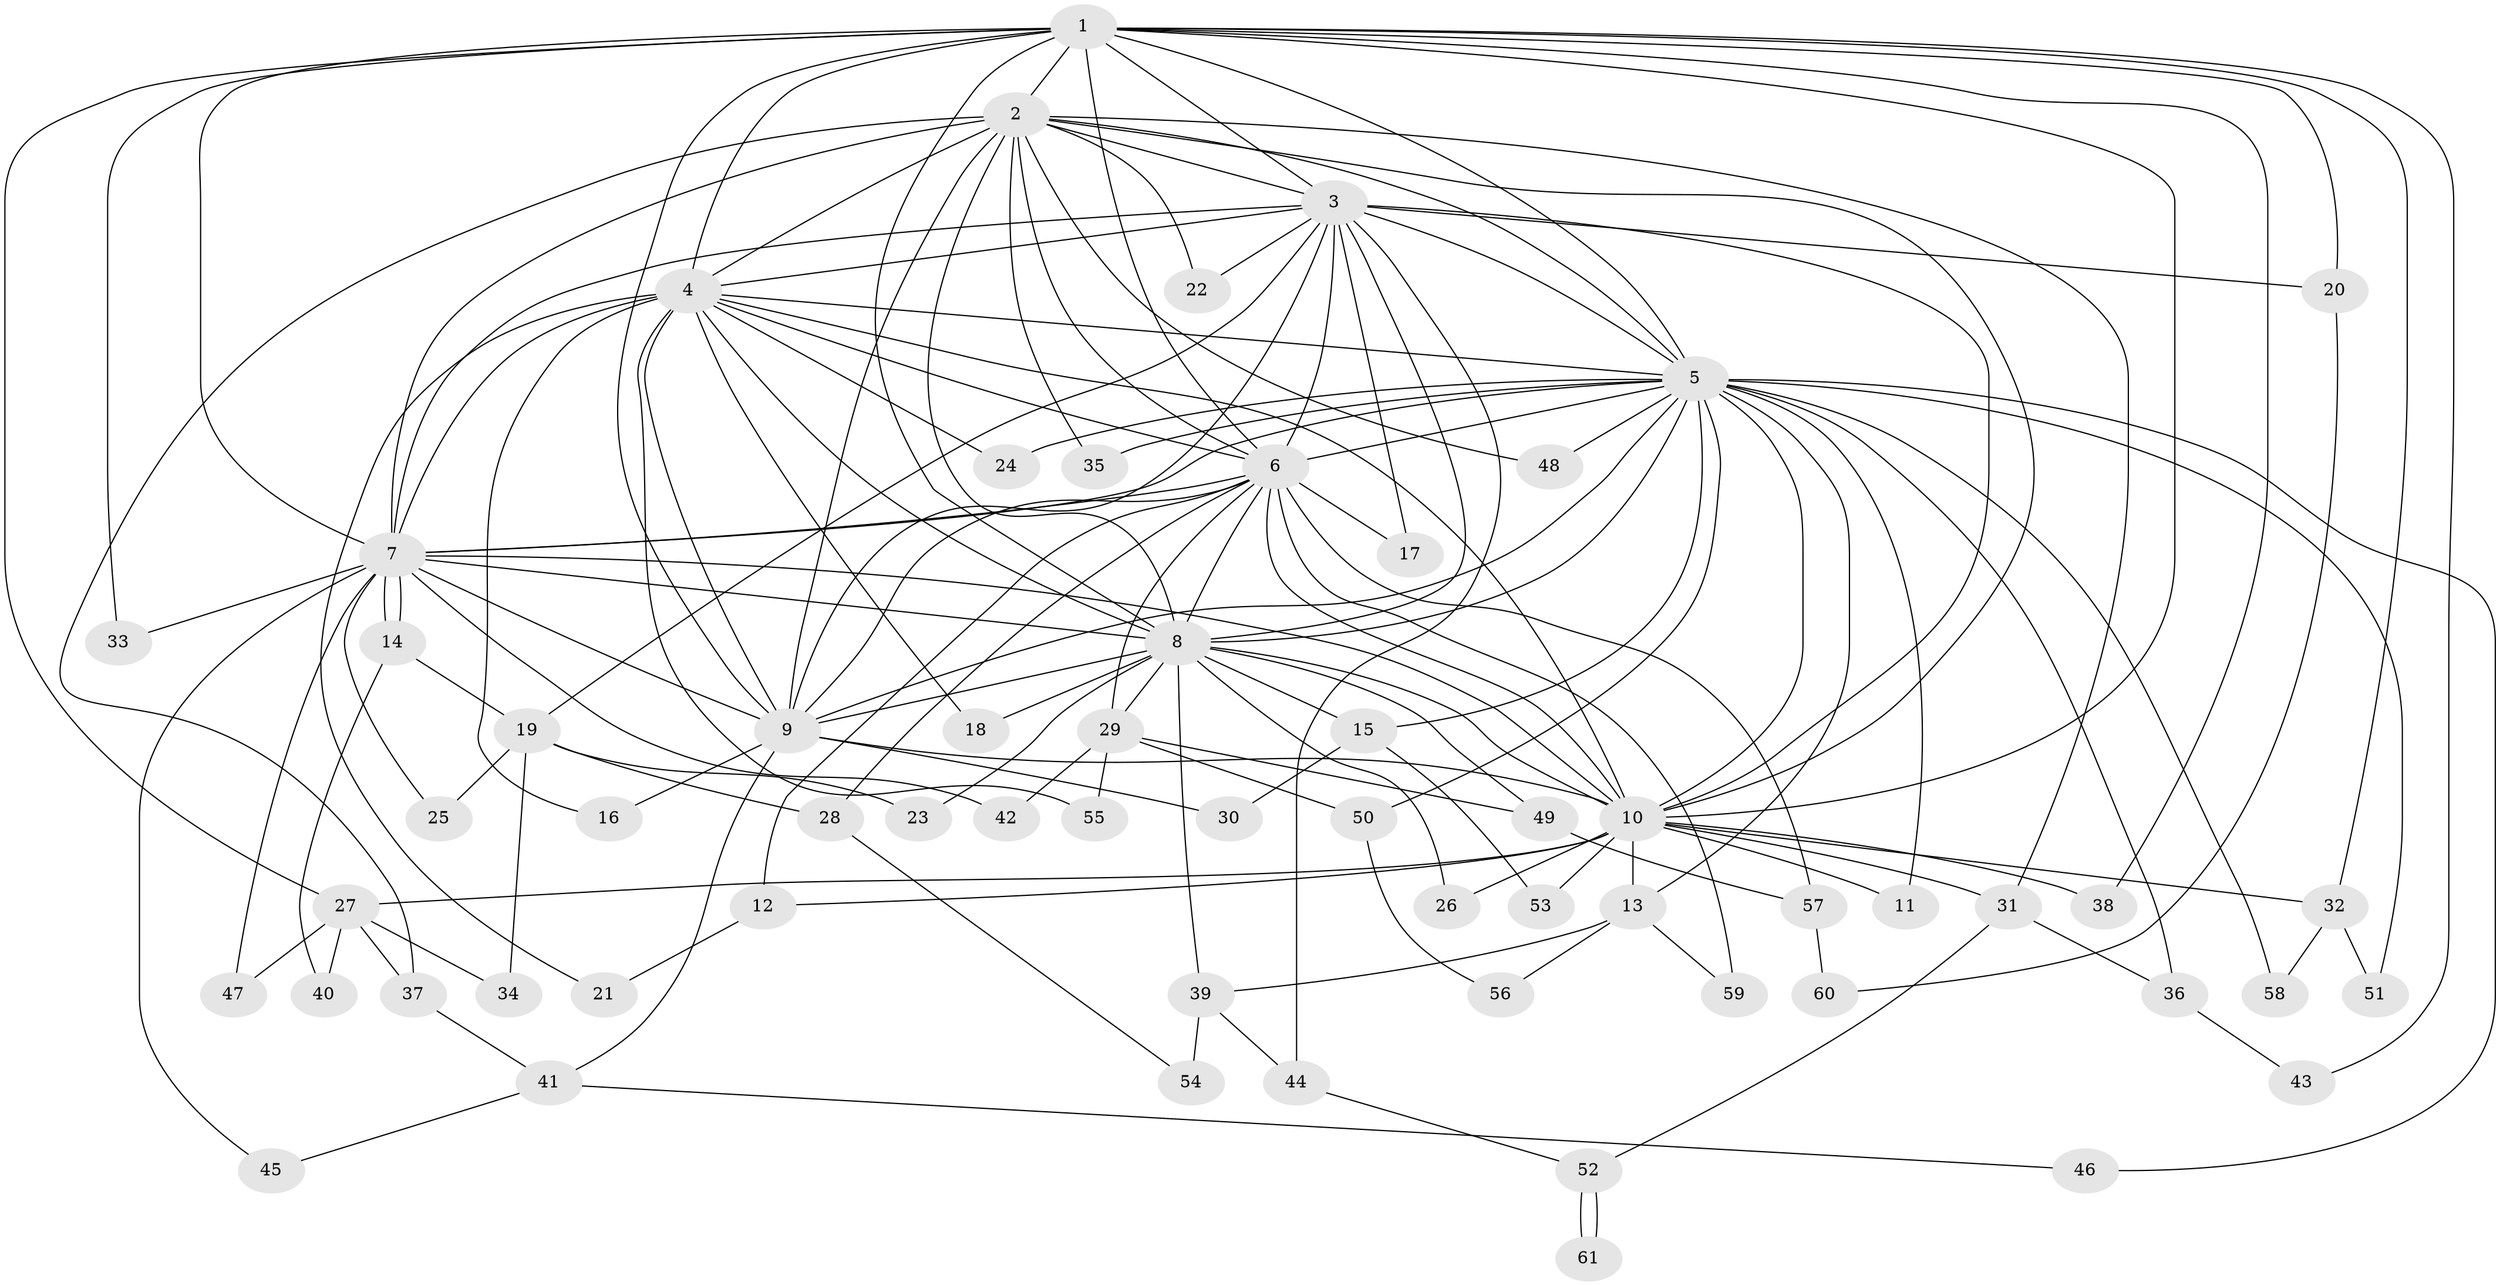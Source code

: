 // coarse degree distribution, {14: 0.04878048780487805, 11: 0.04878048780487805, 12: 0.024390243902439025, 13: 0.024390243902439025, 19: 0.024390243902439025, 16: 0.024390243902439025, 15: 0.024390243902439025, 17: 0.024390243902439025, 2: 0.3902439024390244, 3: 0.12195121951219512, 5: 0.04878048780487805, 4: 0.12195121951219512, 6: 0.04878048780487805, 7: 0.024390243902439025}
// Generated by graph-tools (version 1.1) at 2025/23/03/03/25 07:23:42]
// undirected, 61 vertices, 147 edges
graph export_dot {
graph [start="1"]
  node [color=gray90,style=filled];
  1;
  2;
  3;
  4;
  5;
  6;
  7;
  8;
  9;
  10;
  11;
  12;
  13;
  14;
  15;
  16;
  17;
  18;
  19;
  20;
  21;
  22;
  23;
  24;
  25;
  26;
  27;
  28;
  29;
  30;
  31;
  32;
  33;
  34;
  35;
  36;
  37;
  38;
  39;
  40;
  41;
  42;
  43;
  44;
  45;
  46;
  47;
  48;
  49;
  50;
  51;
  52;
  53;
  54;
  55;
  56;
  57;
  58;
  59;
  60;
  61;
  1 -- 2;
  1 -- 3;
  1 -- 4;
  1 -- 5;
  1 -- 6;
  1 -- 7;
  1 -- 8;
  1 -- 9;
  1 -- 10;
  1 -- 20;
  1 -- 27;
  1 -- 32;
  1 -- 33;
  1 -- 38;
  1 -- 43;
  2 -- 3;
  2 -- 4;
  2 -- 5;
  2 -- 6;
  2 -- 7;
  2 -- 8;
  2 -- 9;
  2 -- 10;
  2 -- 22;
  2 -- 31;
  2 -- 35;
  2 -- 37;
  2 -- 48;
  3 -- 4;
  3 -- 5;
  3 -- 6;
  3 -- 7;
  3 -- 8;
  3 -- 9;
  3 -- 10;
  3 -- 17;
  3 -- 19;
  3 -- 20;
  3 -- 22;
  3 -- 44;
  4 -- 5;
  4 -- 6;
  4 -- 7;
  4 -- 8;
  4 -- 9;
  4 -- 10;
  4 -- 16;
  4 -- 18;
  4 -- 21;
  4 -- 24;
  4 -- 55;
  5 -- 6;
  5 -- 7;
  5 -- 8;
  5 -- 9;
  5 -- 10;
  5 -- 11;
  5 -- 13;
  5 -- 15;
  5 -- 24;
  5 -- 35;
  5 -- 36;
  5 -- 46;
  5 -- 48;
  5 -- 50;
  5 -- 51;
  5 -- 58;
  6 -- 7;
  6 -- 8;
  6 -- 9;
  6 -- 10;
  6 -- 12;
  6 -- 17;
  6 -- 28;
  6 -- 29;
  6 -- 57;
  6 -- 59;
  7 -- 8;
  7 -- 9;
  7 -- 10;
  7 -- 14;
  7 -- 14;
  7 -- 25;
  7 -- 33;
  7 -- 42;
  7 -- 45;
  7 -- 47;
  8 -- 9;
  8 -- 10;
  8 -- 15;
  8 -- 18;
  8 -- 23;
  8 -- 26;
  8 -- 29;
  8 -- 39;
  8 -- 49;
  9 -- 10;
  9 -- 16;
  9 -- 30;
  9 -- 41;
  10 -- 11;
  10 -- 12;
  10 -- 13;
  10 -- 26;
  10 -- 27;
  10 -- 31;
  10 -- 32;
  10 -- 38;
  10 -- 53;
  12 -- 21;
  13 -- 39;
  13 -- 56;
  13 -- 59;
  14 -- 19;
  14 -- 40;
  15 -- 30;
  15 -- 53;
  19 -- 23;
  19 -- 25;
  19 -- 28;
  19 -- 34;
  20 -- 60;
  27 -- 34;
  27 -- 37;
  27 -- 40;
  27 -- 47;
  28 -- 54;
  29 -- 42;
  29 -- 49;
  29 -- 50;
  29 -- 55;
  31 -- 36;
  31 -- 52;
  32 -- 51;
  32 -- 58;
  36 -- 43;
  37 -- 41;
  39 -- 44;
  39 -- 54;
  41 -- 45;
  41 -- 46;
  44 -- 52;
  49 -- 57;
  50 -- 56;
  52 -- 61;
  52 -- 61;
  57 -- 60;
}
